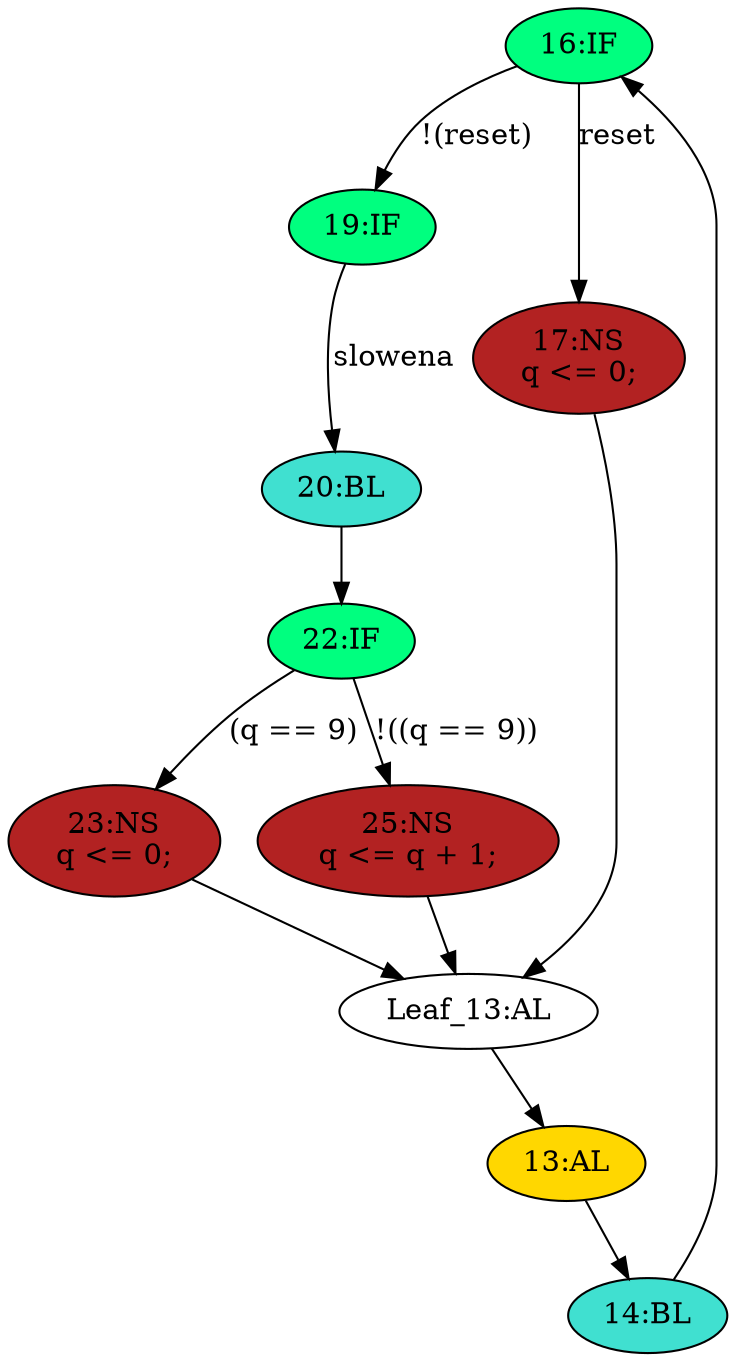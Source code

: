 strict digraph "compose( ,  )" {
	node [label="\N"];
	"16:IF"	[ast="<pyverilog.vparser.ast.IfStatement object at 0x7fb8d7596810>",
		fillcolor=springgreen,
		label="16:IF",
		statements="[]",
		style=filled,
		typ=IfStatement];
	"19:IF"	[ast="<pyverilog.vparser.ast.IfStatement object at 0x7fb8d75e34d0>",
		fillcolor=springgreen,
		label="19:IF",
		statements="[]",
		style=filled,
		typ=IfStatement];
	"16:IF" -> "19:IF"	[cond="['reset']",
		label="!(reset)",
		lineno=16];
	"17:NS"	[ast="<pyverilog.vparser.ast.NonblockingSubstitution object at 0x7fb8d7596750>",
		fillcolor=firebrick,
		label="17:NS
q <= 0;",
		statements="[<pyverilog.vparser.ast.NonblockingSubstitution object at 0x7fb8d7596750>]",
		style=filled,
		typ=NonblockingSubstitution];
	"16:IF" -> "17:NS"	[cond="['reset']",
		label=reset,
		lineno=16];
	"22:IF"	[ast="<pyverilog.vparser.ast.IfStatement object at 0x7fb8d758ebd0>",
		fillcolor=springgreen,
		label="22:IF",
		statements="[]",
		style=filled,
		typ=IfStatement];
	"23:NS"	[ast="<pyverilog.vparser.ast.NonblockingSubstitution object at 0x7fb8d758e4d0>",
		fillcolor=firebrick,
		label="23:NS
q <= 0;",
		statements="[<pyverilog.vparser.ast.NonblockingSubstitution object at 0x7fb8d758e4d0>]",
		style=filled,
		typ=NonblockingSubstitution];
	"22:IF" -> "23:NS"	[cond="['q']",
		label="(q == 9)",
		lineno=22];
	"25:NS"	[ast="<pyverilog.vparser.ast.NonblockingSubstitution object at 0x7fb8d75fd6d0>",
		fillcolor=firebrick,
		label="25:NS
q <= q + 1;",
		statements="[<pyverilog.vparser.ast.NonblockingSubstitution object at 0x7fb8d75fd6d0>]",
		style=filled,
		typ=NonblockingSubstitution];
	"22:IF" -> "25:NS"	[cond="['q']",
		label="!((q == 9))",
		lineno=22];
	"14:BL"	[ast="<pyverilog.vparser.ast.Block object at 0x7fb8d78b50d0>",
		fillcolor=turquoise,
		label="14:BL",
		statements="[]",
		style=filled,
		typ=Block];
	"14:BL" -> "16:IF"	[cond="[]",
		lineno=None];
	"Leaf_13:AL"	[def_var="['q']",
		label="Leaf_13:AL"];
	"23:NS" -> "Leaf_13:AL"	[cond="[]",
		lineno=None];
	"20:BL"	[ast="<pyverilog.vparser.ast.Block object at 0x7fb8d75e33d0>",
		fillcolor=turquoise,
		label="20:BL",
		statements="[]",
		style=filled,
		typ=Block];
	"20:BL" -> "22:IF"	[cond="[]",
		lineno=None];
	"19:IF" -> "20:BL"	[cond="['slowena']",
		label=slowena,
		lineno=19];
	"17:NS" -> "Leaf_13:AL"	[cond="[]",
		lineno=None];
	"13:AL"	[ast="<pyverilog.vparser.ast.Always object at 0x7fb8d78b5790>",
		clk_sens=True,
		fillcolor=gold,
		label="13:AL",
		sens="['clk', 'reset']",
		statements="[]",
		style=filled,
		typ=Always,
		use_var="['q', 'reset', 'slowena']"];
	"Leaf_13:AL" -> "13:AL";
	"25:NS" -> "Leaf_13:AL"	[cond="[]",
		lineno=None];
	"13:AL" -> "14:BL"	[cond="[]",
		lineno=None];
}

